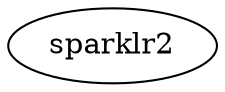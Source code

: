 digraph tree_6{
    //tree nodes
    v1    [label="sparklr2"];
    //tree edges
    // end-of-graph
}
